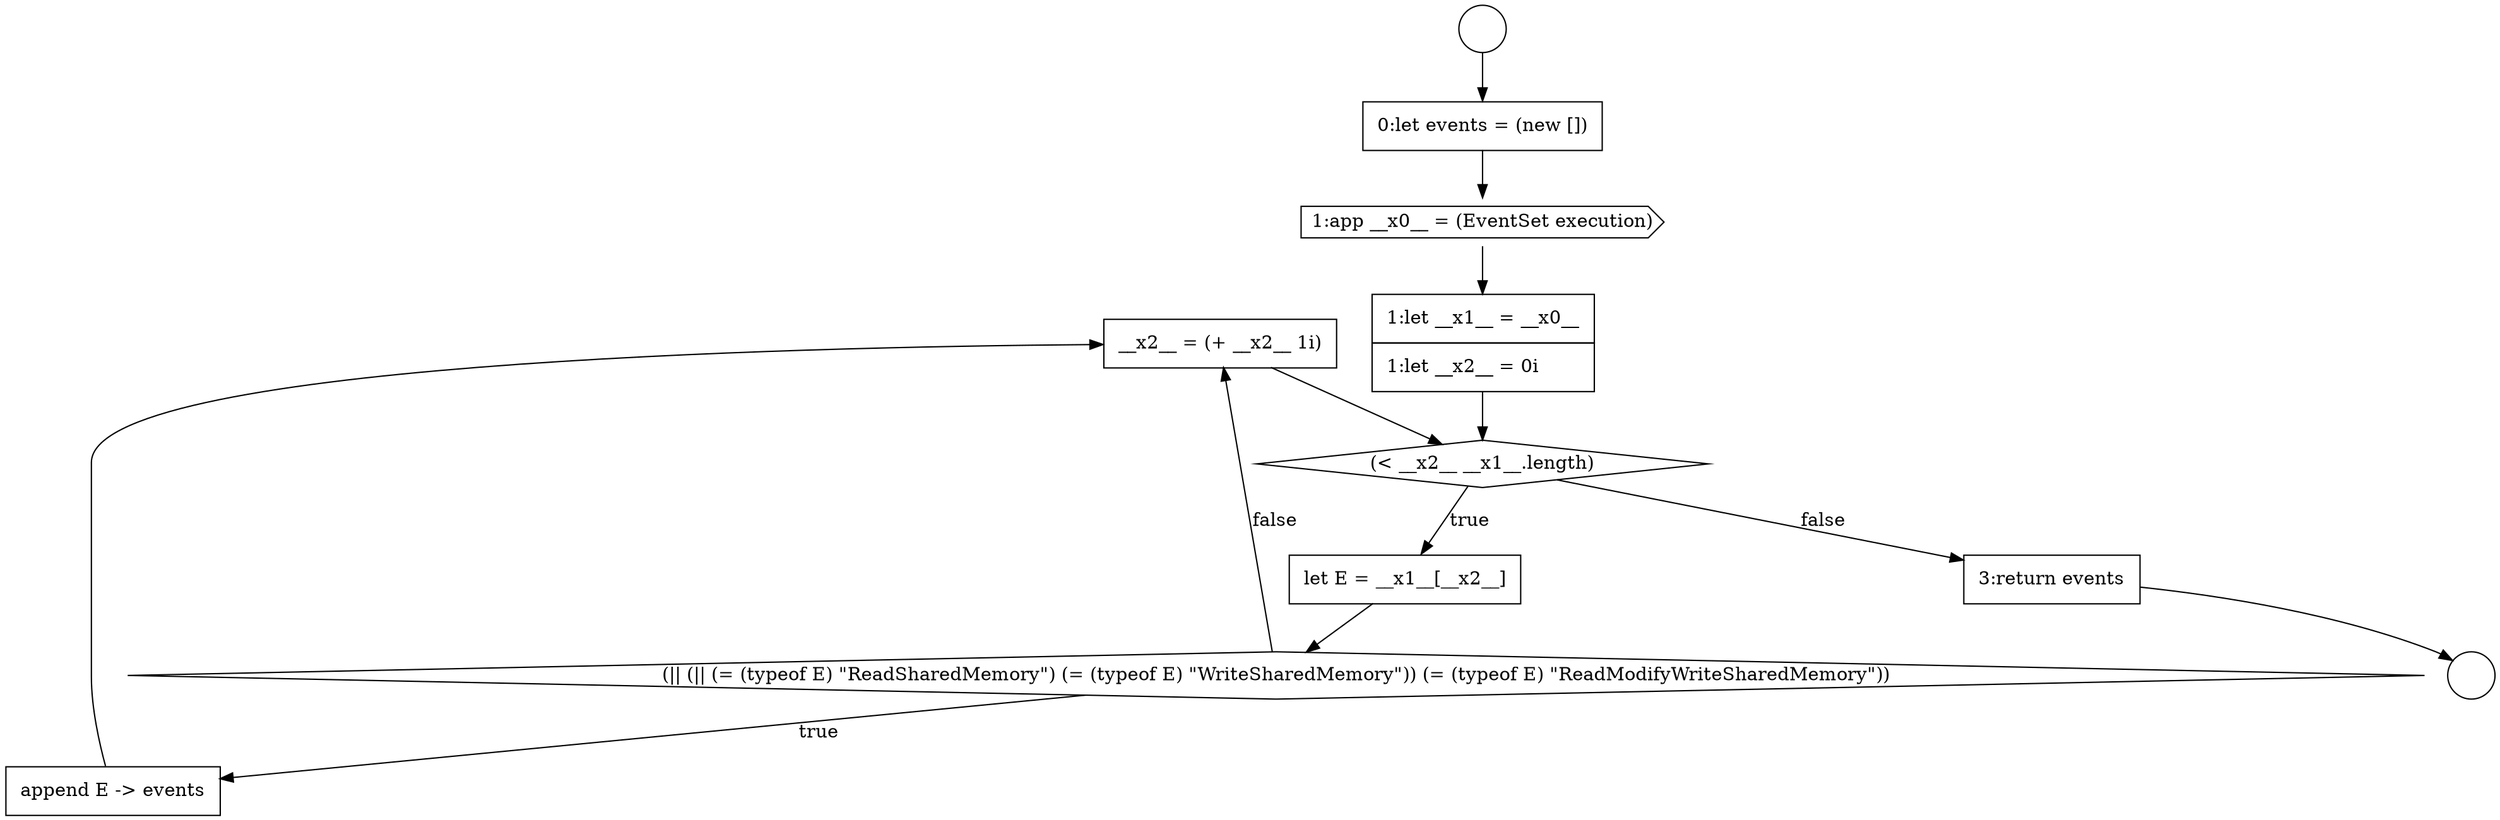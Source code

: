 digraph {
  node18018 [shape=none, margin=0, label=<<font color="black">
    <table border="0" cellborder="1" cellspacing="0" cellpadding="10">
      <tr><td align="left">__x2__ = (+ __x2__ 1i)</td></tr>
    </table>
  </font>> color="black" fillcolor="white" style=filled]
  node18015 [shape=none, margin=0, label=<<font color="black">
    <table border="0" cellborder="1" cellspacing="0" cellpadding="10">
      <tr><td align="left">let E = __x1__[__x2__]</td></tr>
    </table>
  </font>> color="black" fillcolor="white" style=filled]
  node18011 [shape=none, margin=0, label=<<font color="black">
    <table border="0" cellborder="1" cellspacing="0" cellpadding="10">
      <tr><td align="left">0:let events = (new [])</td></tr>
    </table>
  </font>> color="black" fillcolor="white" style=filled]
  node18017 [shape=none, margin=0, label=<<font color="black">
    <table border="0" cellborder="1" cellspacing="0" cellpadding="10">
      <tr><td align="left">append E -&gt; events</td></tr>
    </table>
  </font>> color="black" fillcolor="white" style=filled]
  node18016 [shape=diamond, label=<<font color="black">(|| (|| (= (typeof E) &quot;ReadSharedMemory&quot;) (= (typeof E) &quot;WriteSharedMemory&quot;)) (= (typeof E) &quot;ReadModifyWriteSharedMemory&quot;))</font>> color="black" fillcolor="white" style=filled]
  node18012 [shape=cds, label=<<font color="black">1:app __x0__ = (EventSet execution)</font>> color="black" fillcolor="white" style=filled]
  node18013 [shape=none, margin=0, label=<<font color="black">
    <table border="0" cellborder="1" cellspacing="0" cellpadding="10">
      <tr><td align="left">1:let __x1__ = __x0__</td></tr>
      <tr><td align="left">1:let __x2__ = 0i</td></tr>
    </table>
  </font>> color="black" fillcolor="white" style=filled]
  node18009 [shape=circle label=" " color="black" fillcolor="white" style=filled]
  node18019 [shape=none, margin=0, label=<<font color="black">
    <table border="0" cellborder="1" cellspacing="0" cellpadding="10">
      <tr><td align="left">3:return events</td></tr>
    </table>
  </font>> color="black" fillcolor="white" style=filled]
  node18010 [shape=circle label=" " color="black" fillcolor="white" style=filled]
  node18014 [shape=diamond, label=<<font color="black">(&lt; __x2__ __x1__.length)</font>> color="black" fillcolor="white" style=filled]
  node18017 -> node18018 [ color="black"]
  node18015 -> node18016 [ color="black"]
  node18018 -> node18014 [ color="black"]
  node18011 -> node18012 [ color="black"]
  node18013 -> node18014 [ color="black"]
  node18012 -> node18013 [ color="black"]
  node18019 -> node18010 [ color="black"]
  node18009 -> node18011 [ color="black"]
  node18016 -> node18017 [label=<<font color="black">true</font>> color="black"]
  node18016 -> node18018 [label=<<font color="black">false</font>> color="black"]
  node18014 -> node18015 [label=<<font color="black">true</font>> color="black"]
  node18014 -> node18019 [label=<<font color="black">false</font>> color="black"]
}
